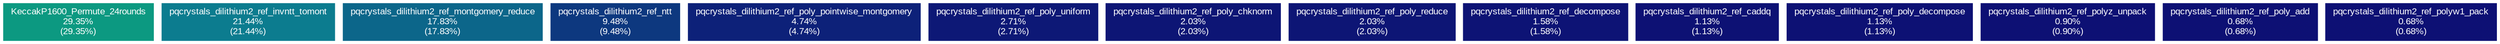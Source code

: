 digraph {
	graph [fontname=Arial, nodesep=0.125, ranksep=0.25];
	node [fontcolor=white, fontname=Arial, height=0, shape=box, style=filled, width=0];
	edge [fontname=Arial];
	1 [color="#0c9981", fontcolor="#ffffff", fontsize="10.00", label="KeccakP1600_Permute_24rounds\n29.35%\n(29.35%)"];
	2 [color="#0c7c8f", fontcolor="#ffffff", fontsize="10.00", label="pqcrystals_dilithium2_ref_invntt_tomont\n21.44%\n(21.44%)"];
	3 [color="#0c668a", fontcolor="#ffffff", fontsize="10.00", label="pqcrystals_dilithium2_ref_montgomery_reduce\n17.83%\n(17.83%)"];
	4 [color="#0d387f", fontcolor="#ffffff", fontsize="10.00", label="pqcrystals_dilithium2_ref_ntt\n9.48%\n(9.48%)"];
	5 [color="#0d2179", fontcolor="#ffffff", fontsize="10.00", label="pqcrystals_dilithium2_ref_poly_pointwise_montgomery\n4.74%\n(4.74%)"];
	6 [color="#0d1876", fontcolor="#ffffff", fontsize="10.00", label="pqcrystals_dilithium2_ref_poly_uniform\n2.71%\n(2.71%)"];
	7 [color="#0d1575", fontcolor="#ffffff", fontsize="10.00", label="pqcrystals_dilithium2_ref_poly_chknorm\n2.03%\n(2.03%)"];
	8 [color="#0d1575", fontcolor="#ffffff", fontsize="10.00", label="pqcrystals_dilithium2_ref_poly_reduce\n2.03%\n(2.03%)"];
	9 [color="#0d1375", fontcolor="#ffffff", fontsize="10.00", label="pqcrystals_dilithium2_ref_decompose\n1.58%\n(1.58%)"];
	10 [color="#0d1174", fontcolor="#ffffff", fontsize="10.00", label="pqcrystals_dilithium2_ref_caddq\n1.13%\n(1.13%)"];
	11 [color="#0d1174", fontcolor="#ffffff", fontsize="10.00", label="pqcrystals_dilithium2_ref_poly_decompose\n1.13%\n(1.13%)"];
	12 [color="#0d1074", fontcolor="#ffffff", fontsize="10.00", label="pqcrystals_dilithium2_ref_polyz_unpack\n0.90%\n(0.90%)"];
	13 [color="#0d1074", fontcolor="#ffffff", fontsize="10.00", label="pqcrystals_dilithium2_ref_poly_add\n0.68%\n(0.68%)"];
	14 [color="#0d1074", fontcolor="#ffffff", fontsize="10.00", label="pqcrystals_dilithium2_ref_polyw1_pack\n0.68%\n(0.68%)"];
}
